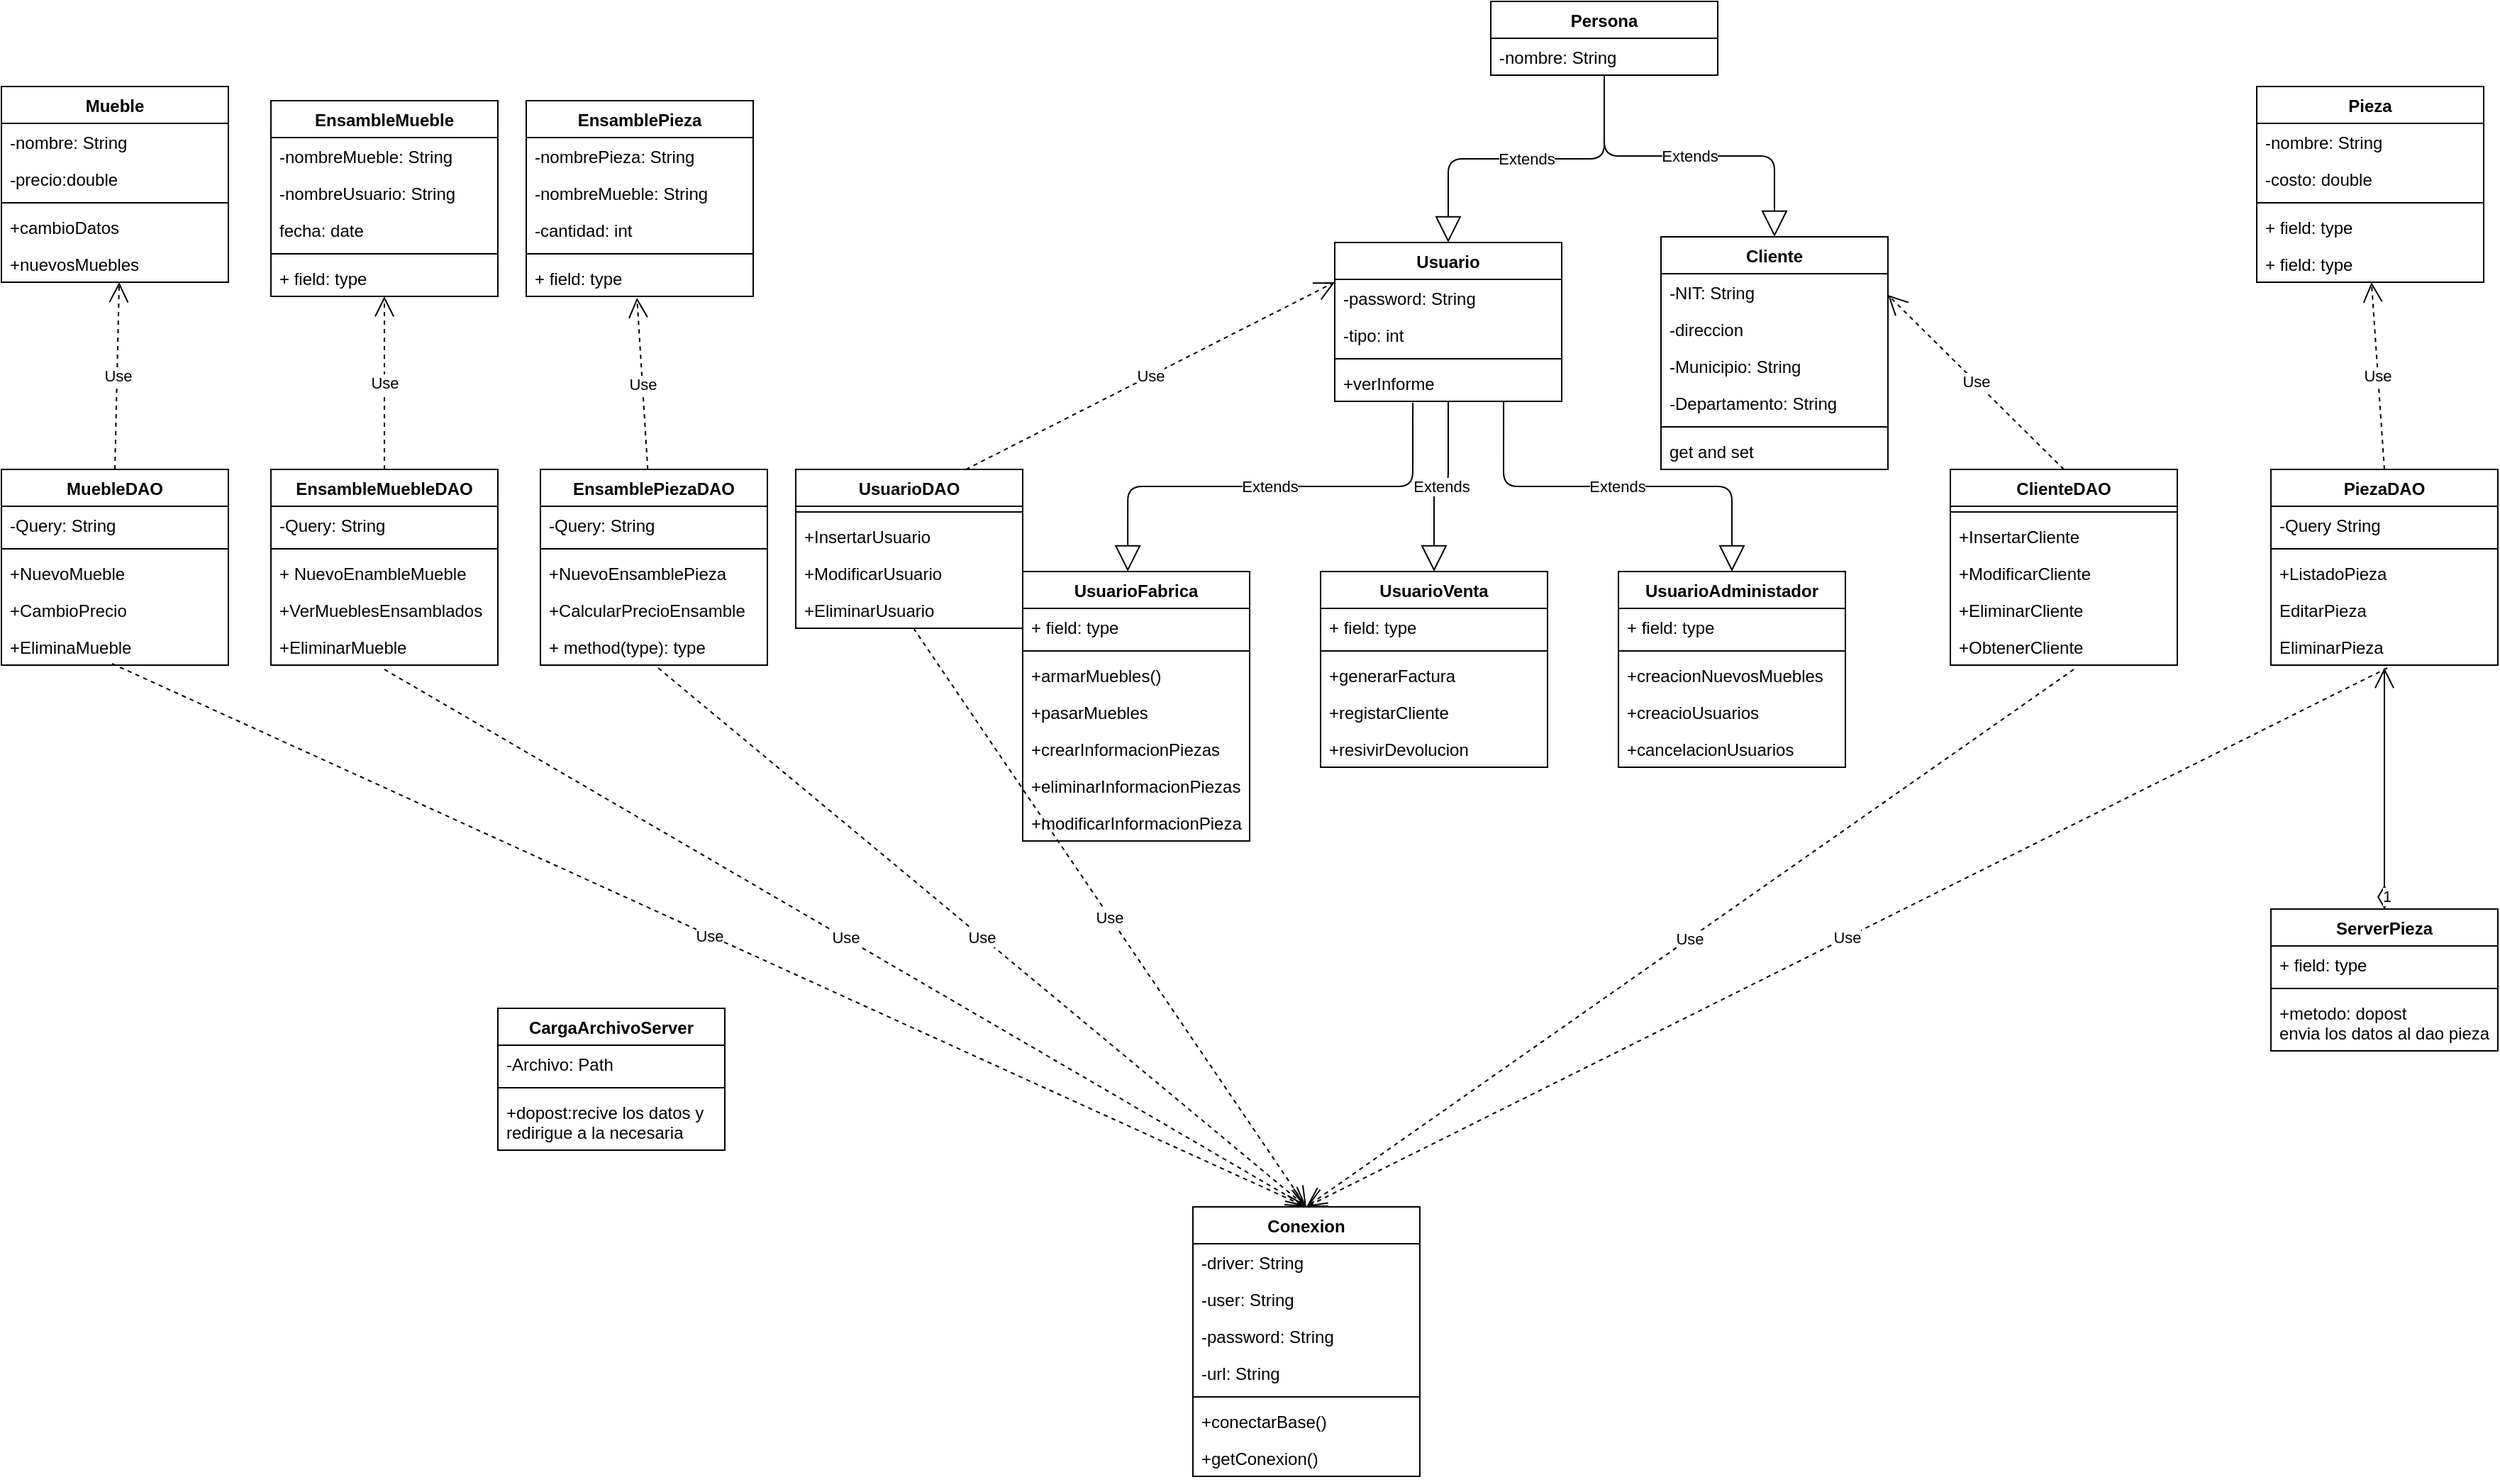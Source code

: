 <mxfile version="13.0.3" type="device"><diagram id="C5RBs43oDa-KdzZeNtuy" name="Page-1"><mxGraphModel dx="1036" dy="513" grid="1" gridSize="10" guides="1" tooltips="1" connect="1" arrows="1" fold="1" page="1" pageScale="1" pageWidth="827" pageHeight="1169" math="0" shadow="0"><root><mxCell id="WIyWlLk6GJQsqaUBKTNV-0"/><mxCell id="WIyWlLk6GJQsqaUBKTNV-1" parent="WIyWlLk6GJQsqaUBKTNV-0"/><mxCell id="KY036yBcIMVqXq4b4mm_-31" value="Extends" style="endArrow=block;endSize=16;endFill=0;html=1;exitX=0.344;exitY=1.038;exitDx=0;exitDy=0;exitPerimeter=0;entryX=0.463;entryY=0;entryDx=0;entryDy=0;entryPerimeter=0;edgeStyle=orthogonalEdgeStyle;" parent="WIyWlLk6GJQsqaUBKTNV-1" source="KY036yBcIMVqXq4b4mm_-18" target="KY036yBcIMVqXq4b4mm_-19" edge="1"><mxGeometry width="160" relative="1" as="geometry"><mxPoint x="860" y="362" as="sourcePoint"/><mxPoint x="960" y="402" as="targetPoint"/></mxGeometry></mxCell><mxCell id="KY036yBcIMVqXq4b4mm_-32" value="Extends" style="endArrow=block;endSize=16;endFill=0;html=1;exitX=0.5;exitY=1;exitDx=0;exitDy=0;exitPerimeter=0;entryX=0.5;entryY=0;entryDx=0;entryDy=0;edgeStyle=orthogonalEdgeStyle;" parent="WIyWlLk6GJQsqaUBKTNV-1" source="KY036yBcIMVqXq4b4mm_-18" target="KY036yBcIMVqXq4b4mm_-23" edge="1"><mxGeometry width="160" relative="1" as="geometry"><mxPoint x="1105.04" y="380.988" as="sourcePoint"/><mxPoint x="924.08" y="452" as="targetPoint"/></mxGeometry></mxCell><mxCell id="KY036yBcIMVqXq4b4mm_-33" value="Extends" style="endArrow=block;endSize=16;endFill=0;html=1;entryX=0.5;entryY=0;entryDx=0;entryDy=0;edgeStyle=orthogonalEdgeStyle;exitX=0.744;exitY=1;exitDx=0;exitDy=0;exitPerimeter=0;" parent="WIyWlLk6GJQsqaUBKTNV-1" source="KY036yBcIMVqXq4b4mm_-18" target="KY036yBcIMVqXq4b4mm_-27" edge="1"><mxGeometry width="160" relative="1" as="geometry"><mxPoint x="1115.04" y="390.988" as="sourcePoint"/><mxPoint x="934.08" y="462" as="targetPoint"/></mxGeometry></mxCell><mxCell id="KY036yBcIMVqXq4b4mm_-54" value="Extends" style="endArrow=block;endSize=16;endFill=0;html=1;entryX=0.5;entryY=0;entryDx=0;entryDy=0;edgeStyle=orthogonalEdgeStyle;exitX=0.5;exitY=1;exitDx=0;exitDy=0;" parent="WIyWlLk6GJQsqaUBKTNV-1" source="KY036yBcIMVqXq4b4mm_-44" target="KY036yBcIMVqXq4b4mm_-12" edge="1"><mxGeometry width="160" relative="1" as="geometry"><mxPoint x="1190" y="123" as="sourcePoint"/><mxPoint x="1034.52" y="302" as="targetPoint"/></mxGeometry></mxCell><mxCell id="KY036yBcIMVqXq4b4mm_-56" value="Extends" style="endArrow=block;endSize=16;endFill=0;html=1;exitX=0.5;exitY=1;exitDx=0;exitDy=0;entryX=0.5;entryY=0;entryDx=0;entryDy=0;edgeStyle=orthogonalEdgeStyle;" parent="WIyWlLk6GJQsqaUBKTNV-1" source="KY036yBcIMVqXq4b4mm_-44" target="KY036yBcIMVqXq4b4mm_-49" edge="1"><mxGeometry width="160" relative="1" as="geometry"><mxPoint x="1233.04" y="122" as="sourcePoint"/><mxPoint x="1140" y="242" as="targetPoint"/></mxGeometry></mxCell><mxCell id="KY036yBcIMVqXq4b4mm_-19" value="UsuarioFabrica" style="swimlane;fontStyle=1;align=center;verticalAlign=top;childLayout=stackLayout;horizontal=1;startSize=26;horizontalStack=0;resizeParent=1;resizeParentMax=0;resizeLast=0;collapsible=1;marginBottom=0;" parent="WIyWlLk6GJQsqaUBKTNV-1" vertex="1"><mxGeometry x="840" y="442" width="160" height="190" as="geometry"/></mxCell><mxCell id="KY036yBcIMVqXq4b4mm_-20" value="+ field: type" style="text;strokeColor=none;fillColor=none;align=left;verticalAlign=top;spacingLeft=4;spacingRight=4;overflow=hidden;rotatable=0;points=[[0,0.5],[1,0.5]];portConstraint=eastwest;" parent="KY036yBcIMVqXq4b4mm_-19" vertex="1"><mxGeometry y="26" width="160" height="26" as="geometry"/></mxCell><mxCell id="KY036yBcIMVqXq4b4mm_-21" value="" style="line;strokeWidth=1;fillColor=none;align=left;verticalAlign=middle;spacingTop=-1;spacingLeft=3;spacingRight=3;rotatable=0;labelPosition=right;points=[];portConstraint=eastwest;" parent="KY036yBcIMVqXq4b4mm_-19" vertex="1"><mxGeometry y="52" width="160" height="8" as="geometry"/></mxCell><mxCell id="KY036yBcIMVqXq4b4mm_-22" value="+armarMuebles()" style="text;strokeColor=none;fillColor=none;align=left;verticalAlign=top;spacingLeft=4;spacingRight=4;overflow=hidden;rotatable=0;points=[[0,0.5],[1,0.5]];portConstraint=eastwest;" parent="KY036yBcIMVqXq4b4mm_-19" vertex="1"><mxGeometry y="60" width="160" height="26" as="geometry"/></mxCell><mxCell id="KY036yBcIMVqXq4b4mm_-41" value="+pasarMuebles" style="text;strokeColor=none;fillColor=none;align=left;verticalAlign=top;spacingLeft=4;spacingRight=4;overflow=hidden;rotatable=0;points=[[0,0.5],[1,0.5]];portConstraint=eastwest;" parent="KY036yBcIMVqXq4b4mm_-19" vertex="1"><mxGeometry y="86" width="160" height="26" as="geometry"/></mxCell><mxCell id="KY036yBcIMVqXq4b4mm_-57" value="+crearInformacionPiezas" style="text;strokeColor=none;fillColor=none;align=left;verticalAlign=top;spacingLeft=4;spacingRight=4;overflow=hidden;rotatable=0;points=[[0,0.5],[1,0.5]];portConstraint=eastwest;" parent="KY036yBcIMVqXq4b4mm_-19" vertex="1"><mxGeometry y="112" width="160" height="26" as="geometry"/></mxCell><mxCell id="KY036yBcIMVqXq4b4mm_-58" value="+eliminarInformacionPiezas" style="text;strokeColor=none;fillColor=none;align=left;verticalAlign=top;spacingLeft=4;spacingRight=4;overflow=hidden;rotatable=0;points=[[0,0.5],[1,0.5]];portConstraint=eastwest;" parent="KY036yBcIMVqXq4b4mm_-19" vertex="1"><mxGeometry y="138" width="160" height="26" as="geometry"/></mxCell><mxCell id="KY036yBcIMVqXq4b4mm_-59" value="+modificarInformacionPiezas" style="text;strokeColor=none;fillColor=none;align=left;verticalAlign=top;spacingLeft=4;spacingRight=4;overflow=hidden;rotatable=0;points=[[0,0.5],[1,0.5]];portConstraint=eastwest;" parent="KY036yBcIMVqXq4b4mm_-19" vertex="1"><mxGeometry y="164" width="160" height="26" as="geometry"/></mxCell><mxCell id="KY036yBcIMVqXq4b4mm_-23" value="UsuarioVenta" style="swimlane;fontStyle=1;align=center;verticalAlign=top;childLayout=stackLayout;horizontal=1;startSize=26;horizontalStack=0;resizeParent=1;resizeParentMax=0;resizeLast=0;collapsible=1;marginBottom=0;" parent="WIyWlLk6GJQsqaUBKTNV-1" vertex="1"><mxGeometry x="1050" y="442" width="160" height="138" as="geometry"/></mxCell><mxCell id="KY036yBcIMVqXq4b4mm_-24" value="+ field: type" style="text;strokeColor=none;fillColor=none;align=left;verticalAlign=top;spacingLeft=4;spacingRight=4;overflow=hidden;rotatable=0;points=[[0,0.5],[1,0.5]];portConstraint=eastwest;" parent="KY036yBcIMVqXq4b4mm_-23" vertex="1"><mxGeometry y="26" width="160" height="26" as="geometry"/></mxCell><mxCell id="KY036yBcIMVqXq4b4mm_-25" value="" style="line;strokeWidth=1;fillColor=none;align=left;verticalAlign=middle;spacingTop=-1;spacingLeft=3;spacingRight=3;rotatable=0;labelPosition=right;points=[];portConstraint=eastwest;" parent="KY036yBcIMVqXq4b4mm_-23" vertex="1"><mxGeometry y="52" width="160" height="8" as="geometry"/></mxCell><mxCell id="KY036yBcIMVqXq4b4mm_-26" value="+generarFactura" style="text;strokeColor=none;fillColor=none;align=left;verticalAlign=top;spacingLeft=4;spacingRight=4;overflow=hidden;rotatable=0;points=[[0,0.5],[1,0.5]];portConstraint=eastwest;" parent="KY036yBcIMVqXq4b4mm_-23" vertex="1"><mxGeometry y="60" width="160" height="26" as="geometry"/></mxCell><mxCell id="KY036yBcIMVqXq4b4mm_-42" value="+registarCliente" style="text;strokeColor=none;fillColor=none;align=left;verticalAlign=top;spacingLeft=4;spacingRight=4;overflow=hidden;rotatable=0;points=[[0,0.5],[1,0.5]];portConstraint=eastwest;" parent="KY036yBcIMVqXq4b4mm_-23" vertex="1"><mxGeometry y="86" width="160" height="26" as="geometry"/></mxCell><mxCell id="KY036yBcIMVqXq4b4mm_-43" value="+resivirDevolucion" style="text;strokeColor=none;fillColor=none;align=left;verticalAlign=top;spacingLeft=4;spacingRight=4;overflow=hidden;rotatable=0;points=[[0,0.5],[1,0.5]];portConstraint=eastwest;" parent="KY036yBcIMVqXq4b4mm_-23" vertex="1"><mxGeometry y="112" width="160" height="26" as="geometry"/></mxCell><mxCell id="KY036yBcIMVqXq4b4mm_-27" value="UsuarioAdministador" style="swimlane;fontStyle=1;align=center;verticalAlign=top;childLayout=stackLayout;horizontal=1;startSize=26;horizontalStack=0;resizeParent=1;resizeParentMax=0;resizeLast=0;collapsible=1;marginBottom=0;" parent="WIyWlLk6GJQsqaUBKTNV-1" vertex="1"><mxGeometry x="1260" y="442" width="160" height="138" as="geometry"/></mxCell><mxCell id="KY036yBcIMVqXq4b4mm_-28" value="+ field: type" style="text;strokeColor=none;fillColor=none;align=left;verticalAlign=top;spacingLeft=4;spacingRight=4;overflow=hidden;rotatable=0;points=[[0,0.5],[1,0.5]];portConstraint=eastwest;" parent="KY036yBcIMVqXq4b4mm_-27" vertex="1"><mxGeometry y="26" width="160" height="26" as="geometry"/></mxCell><mxCell id="KY036yBcIMVqXq4b4mm_-29" value="" style="line;strokeWidth=1;fillColor=none;align=left;verticalAlign=middle;spacingTop=-1;spacingLeft=3;spacingRight=3;rotatable=0;labelPosition=right;points=[];portConstraint=eastwest;" parent="KY036yBcIMVqXq4b4mm_-27" vertex="1"><mxGeometry y="52" width="160" height="8" as="geometry"/></mxCell><mxCell id="KY036yBcIMVqXq4b4mm_-30" value="+creacionNuevosMuebles" style="text;strokeColor=none;fillColor=none;align=left;verticalAlign=top;spacingLeft=4;spacingRight=4;overflow=hidden;rotatable=0;points=[[0,0.5],[1,0.5]];portConstraint=eastwest;" parent="KY036yBcIMVqXq4b4mm_-27" vertex="1"><mxGeometry y="60" width="160" height="26" as="geometry"/></mxCell><mxCell id="KY036yBcIMVqXq4b4mm_-61" value="+creacioUsuarios" style="text;strokeColor=none;fillColor=none;align=left;verticalAlign=top;spacingLeft=4;spacingRight=4;overflow=hidden;rotatable=0;points=[[0,0.5],[1,0.5]];portConstraint=eastwest;" parent="KY036yBcIMVqXq4b4mm_-27" vertex="1"><mxGeometry y="86" width="160" height="26" as="geometry"/></mxCell><mxCell id="KY036yBcIMVqXq4b4mm_-62" value="+cancelacionUsuarios" style="text;strokeColor=none;fillColor=none;align=left;verticalAlign=top;spacingLeft=4;spacingRight=4;overflow=hidden;rotatable=0;points=[[0,0.5],[1,0.5]];portConstraint=eastwest;" parent="KY036yBcIMVqXq4b4mm_-27" vertex="1"><mxGeometry y="112" width="160" height="26" as="geometry"/></mxCell><mxCell id="KY036yBcIMVqXq4b4mm_-44" value="Persona" style="swimlane;fontStyle=1;align=center;verticalAlign=top;childLayout=stackLayout;horizontal=1;startSize=26;horizontalStack=0;resizeParent=1;resizeParentMax=0;resizeLast=0;collapsible=1;marginBottom=0;" parent="WIyWlLk6GJQsqaUBKTNV-1" vertex="1"><mxGeometry x="1170" y="40" width="160" height="52" as="geometry"/></mxCell><mxCell id="KY036yBcIMVqXq4b4mm_-45" value="-nombre: String" style="text;strokeColor=none;fillColor=none;align=left;verticalAlign=top;spacingLeft=4;spacingRight=4;overflow=hidden;rotatable=0;points=[[0,0.5],[1,0.5]];portConstraint=eastwest;" parent="KY036yBcIMVqXq4b4mm_-44" vertex="1"><mxGeometry y="26" width="160" height="26" as="geometry"/></mxCell><mxCell id="LrFV_7nvAxA-g4jiQWTd-6" value="Use" style="endArrow=open;endSize=12;dashed=1;html=1;exitX=0.75;exitY=0;exitDx=0;exitDy=0;entryX=0;entryY=0.25;entryDx=0;entryDy=0;" parent="WIyWlLk6GJQsqaUBKTNV-1" source="LrFV_7nvAxA-g4jiQWTd-0" target="KY036yBcIMVqXq4b4mm_-12" edge="1"><mxGeometry width="160" relative="1" as="geometry"><mxPoint x="760" y="370" as="sourcePoint"/><mxPoint x="920" y="370" as="targetPoint"/></mxGeometry></mxCell><mxCell id="LrFV_7nvAxA-g4jiQWTd-16" value="Use" style="endArrow=open;endSize=12;dashed=1;html=1;exitX=0.5;exitY=0;exitDx=0;exitDy=0;entryX=1;entryY=0.25;entryDx=0;entryDy=0;" parent="WIyWlLk6GJQsqaUBKTNV-1" source="LrFV_7nvAxA-g4jiQWTd-11" target="KY036yBcIMVqXq4b4mm_-49" edge="1"><mxGeometry width="160" relative="1" as="geometry"><mxPoint x="820" y="320" as="sourcePoint"/><mxPoint x="1060" y="270" as="targetPoint"/></mxGeometry></mxCell><mxCell id="KC_mSilhaXqr9SJmocdY-0" value="EnsamblePieza" style="swimlane;fontStyle=1;align=center;verticalAlign=top;childLayout=stackLayout;horizontal=1;startSize=26;horizontalStack=0;resizeParent=1;resizeParentMax=0;resizeLast=0;collapsible=1;marginBottom=0;" parent="WIyWlLk6GJQsqaUBKTNV-1" vertex="1"><mxGeometry x="490" y="110" width="160" height="138" as="geometry"/></mxCell><mxCell id="KC_mSilhaXqr9SJmocdY-1" value="-nombrePieza: String" style="text;strokeColor=none;fillColor=none;align=left;verticalAlign=top;spacingLeft=4;spacingRight=4;overflow=hidden;rotatable=0;points=[[0,0.5],[1,0.5]];portConstraint=eastwest;" parent="KC_mSilhaXqr9SJmocdY-0" vertex="1"><mxGeometry y="26" width="160" height="26" as="geometry"/></mxCell><mxCell id="KC_mSilhaXqr9SJmocdY-3" value="-nombreMueble: String" style="text;strokeColor=none;fillColor=none;align=left;verticalAlign=top;spacingLeft=4;spacingRight=4;overflow=hidden;rotatable=0;points=[[0,0.5],[1,0.5]];portConstraint=eastwest;" parent="KC_mSilhaXqr9SJmocdY-0" vertex="1"><mxGeometry y="52" width="160" height="26" as="geometry"/></mxCell><mxCell id="KC_mSilhaXqr9SJmocdY-9" value="-cantidad: int" style="text;strokeColor=none;fillColor=none;align=left;verticalAlign=top;spacingLeft=4;spacingRight=4;overflow=hidden;rotatable=0;points=[[0,0.5],[1,0.5]];portConstraint=eastwest;" parent="KC_mSilhaXqr9SJmocdY-0" vertex="1"><mxGeometry y="78" width="160" height="26" as="geometry"/></mxCell><mxCell id="KC_mSilhaXqr9SJmocdY-2" value="" style="line;strokeWidth=1;fillColor=none;align=left;verticalAlign=middle;spacingTop=-1;spacingLeft=3;spacingRight=3;rotatable=0;labelPosition=right;points=[];portConstraint=eastwest;" parent="KC_mSilhaXqr9SJmocdY-0" vertex="1"><mxGeometry y="104" width="160" height="8" as="geometry"/></mxCell><mxCell id="KC_mSilhaXqr9SJmocdY-10" value="+ field: type" style="text;strokeColor=none;fillColor=none;align=left;verticalAlign=top;spacingLeft=4;spacingRight=4;overflow=hidden;rotatable=0;points=[[0,0.5],[1,0.5]];portConstraint=eastwest;" parent="KC_mSilhaXqr9SJmocdY-0" vertex="1"><mxGeometry y="112" width="160" height="26" as="geometry"/></mxCell><mxCell id="KC_mSilhaXqr9SJmocdY-5" value="EnsambleMueble" style="swimlane;fontStyle=1;align=center;verticalAlign=top;childLayout=stackLayout;horizontal=1;startSize=26;horizontalStack=0;resizeParent=1;resizeParentMax=0;resizeLast=0;collapsible=1;marginBottom=0;" parent="WIyWlLk6GJQsqaUBKTNV-1" vertex="1"><mxGeometry x="310" y="110" width="160" height="138" as="geometry"/></mxCell><mxCell id="KC_mSilhaXqr9SJmocdY-6" value="-nombreMueble: String" style="text;strokeColor=none;fillColor=none;align=left;verticalAlign=top;spacingLeft=4;spacingRight=4;overflow=hidden;rotatable=0;points=[[0,0.5],[1,0.5]];portConstraint=eastwest;" parent="KC_mSilhaXqr9SJmocdY-5" vertex="1"><mxGeometry y="26" width="160" height="26" as="geometry"/></mxCell><mxCell id="KC_mSilhaXqr9SJmocdY-8" value="-nombreUsuario: String" style="text;strokeColor=none;fillColor=none;align=left;verticalAlign=top;spacingLeft=4;spacingRight=4;overflow=hidden;rotatable=0;points=[[0,0.5],[1,0.5]];portConstraint=eastwest;" parent="KC_mSilhaXqr9SJmocdY-5" vertex="1"><mxGeometry y="52" width="160" height="26" as="geometry"/></mxCell><mxCell id="KC_mSilhaXqr9SJmocdY-11" value="fecha: date" style="text;strokeColor=none;fillColor=none;align=left;verticalAlign=top;spacingLeft=4;spacingRight=4;overflow=hidden;rotatable=0;points=[[0,0.5],[1,0.5]];portConstraint=eastwest;" parent="KC_mSilhaXqr9SJmocdY-5" vertex="1"><mxGeometry y="78" width="160" height="26" as="geometry"/></mxCell><mxCell id="KC_mSilhaXqr9SJmocdY-7" value="" style="line;strokeWidth=1;fillColor=none;align=left;verticalAlign=middle;spacingTop=-1;spacingLeft=3;spacingRight=3;rotatable=0;labelPosition=right;points=[];portConstraint=eastwest;" parent="KC_mSilhaXqr9SJmocdY-5" vertex="1"><mxGeometry y="104" width="160" height="8" as="geometry"/></mxCell><mxCell id="KC_mSilhaXqr9SJmocdY-12" value="+ field: type" style="text;strokeColor=none;fillColor=none;align=left;verticalAlign=top;spacingLeft=4;spacingRight=4;overflow=hidden;rotatable=0;points=[[0,0.5],[1,0.5]];portConstraint=eastwest;" parent="KC_mSilhaXqr9SJmocdY-5" vertex="1"><mxGeometry y="112" width="160" height="26" as="geometry"/></mxCell><mxCell id="KY036yBcIMVqXq4b4mm_-0" value="Mueble" style="swimlane;fontStyle=1;align=center;verticalAlign=top;childLayout=stackLayout;horizontal=1;startSize=26;horizontalStack=0;resizeParent=1;resizeParentMax=0;resizeLast=0;collapsible=1;marginBottom=0;" parent="WIyWlLk6GJQsqaUBKTNV-1" vertex="1"><mxGeometry x="120" y="100" width="160" height="138" as="geometry"/></mxCell><mxCell id="KY036yBcIMVqXq4b4mm_-1" value="-nombre: String&#10;" style="text;strokeColor=none;fillColor=none;align=left;verticalAlign=top;spacingLeft=4;spacingRight=4;overflow=hidden;rotatable=0;points=[[0,0.5],[1,0.5]];portConstraint=eastwest;" parent="KY036yBcIMVqXq4b4mm_-0" vertex="1"><mxGeometry y="26" width="160" height="26" as="geometry"/></mxCell><mxCell id="KY036yBcIMVqXq4b4mm_-3" value="-precio:double" style="text;strokeColor=none;fillColor=none;align=left;verticalAlign=top;spacingLeft=4;spacingRight=4;overflow=hidden;rotatable=0;points=[[0,0.5],[1,0.5]];portConstraint=eastwest;" parent="KY036yBcIMVqXq4b4mm_-0" vertex="1"><mxGeometry y="52" width="160" height="26" as="geometry"/></mxCell><mxCell id="KY036yBcIMVqXq4b4mm_-2" value="" style="line;strokeWidth=1;fillColor=none;align=left;verticalAlign=middle;spacingTop=-1;spacingLeft=3;spacingRight=3;rotatable=0;labelPosition=right;points=[];portConstraint=eastwest;" parent="KY036yBcIMVqXq4b4mm_-0" vertex="1"><mxGeometry y="78" width="160" height="8" as="geometry"/></mxCell><mxCell id="KY036yBcIMVqXq4b4mm_-8" value="+cambioDatos" style="text;strokeColor=none;fillColor=none;align=left;verticalAlign=top;spacingLeft=4;spacingRight=4;overflow=hidden;rotatable=0;points=[[0,0.5],[1,0.5]];portConstraint=eastwest;" parent="KY036yBcIMVqXq4b4mm_-0" vertex="1"><mxGeometry y="86" width="160" height="26" as="geometry"/></mxCell><mxCell id="KY036yBcIMVqXq4b4mm_-10" value="+nuevosMuebles" style="text;strokeColor=none;fillColor=none;align=left;verticalAlign=top;spacingLeft=4;spacingRight=4;overflow=hidden;rotatable=0;points=[[0,0.5],[1,0.5]];portConstraint=eastwest;" parent="KY036yBcIMVqXq4b4mm_-0" vertex="1"><mxGeometry y="112" width="160" height="26" as="geometry"/></mxCell><mxCell id="KY036yBcIMVqXq4b4mm_-49" value="Cliente" style="swimlane;fontStyle=1;align=center;verticalAlign=top;childLayout=stackLayout;horizontal=1;startSize=26;horizontalStack=0;resizeParent=1;resizeParentMax=0;resizeLast=0;collapsible=1;marginBottom=0;" parent="WIyWlLk6GJQsqaUBKTNV-1" vertex="1"><mxGeometry x="1290" y="206" width="160" height="164" as="geometry"/></mxCell><mxCell id="KY036yBcIMVqXq4b4mm_-50" value="-NIT: String" style="text;strokeColor=none;fillColor=none;align=left;verticalAlign=top;spacingLeft=4;spacingRight=4;overflow=hidden;rotatable=0;points=[[0,0.5],[1,0.5]];portConstraint=eastwest;" parent="KY036yBcIMVqXq4b4mm_-49" vertex="1"><mxGeometry y="26" width="160" height="26" as="geometry"/></mxCell><mxCell id="KY036yBcIMVqXq4b4mm_-52" value="-direccion" style="text;strokeColor=none;fillColor=none;align=left;verticalAlign=top;spacingLeft=4;spacingRight=4;overflow=hidden;rotatable=0;points=[[0,0.5],[1,0.5]];portConstraint=eastwest;" parent="KY036yBcIMVqXq4b4mm_-49" vertex="1"><mxGeometry y="52" width="160" height="26" as="geometry"/></mxCell><mxCell id="KY036yBcIMVqXq4b4mm_-60" value="-Municipio: String" style="text;strokeColor=none;fillColor=none;align=left;verticalAlign=top;spacingLeft=4;spacingRight=4;overflow=hidden;rotatable=0;points=[[0,0.5],[1,0.5]];portConstraint=eastwest;" parent="KY036yBcIMVqXq4b4mm_-49" vertex="1"><mxGeometry y="78" width="160" height="26" as="geometry"/></mxCell><mxCell id="1A0bsgV3rhzAmKpMdbc7-3" value="-Departamento: String" style="text;strokeColor=none;fillColor=none;align=left;verticalAlign=top;spacingLeft=4;spacingRight=4;overflow=hidden;rotatable=0;points=[[0,0.5],[1,0.5]];portConstraint=eastwest;" vertex="1" parent="KY036yBcIMVqXq4b4mm_-49"><mxGeometry y="104" width="160" height="26" as="geometry"/></mxCell><mxCell id="KY036yBcIMVqXq4b4mm_-51" value="" style="line;strokeWidth=1;fillColor=none;align=left;verticalAlign=middle;spacingTop=-1;spacingLeft=3;spacingRight=3;rotatable=0;labelPosition=right;points=[];portConstraint=eastwest;" parent="KY036yBcIMVqXq4b4mm_-49" vertex="1"><mxGeometry y="130" width="160" height="8" as="geometry"/></mxCell><mxCell id="1A0bsgV3rhzAmKpMdbc7-4" value="get and set" style="text;strokeColor=none;fillColor=none;align=left;verticalAlign=top;spacingLeft=4;spacingRight=4;overflow=hidden;rotatable=0;points=[[0,0.5],[1,0.5]];portConstraint=eastwest;" vertex="1" parent="KY036yBcIMVqXq4b4mm_-49"><mxGeometry y="138" width="160" height="26" as="geometry"/></mxCell><mxCell id="KY036yBcIMVqXq4b4mm_-12" value="Usuario" style="swimlane;fontStyle=1;align=center;verticalAlign=top;childLayout=stackLayout;horizontal=1;startSize=26;horizontalStack=0;resizeParent=1;resizeParentMax=0;resizeLast=0;collapsible=1;marginBottom=0;" parent="WIyWlLk6GJQsqaUBKTNV-1" vertex="1"><mxGeometry x="1060" y="210" width="160" height="112" as="geometry"/></mxCell><mxCell id="KY036yBcIMVqXq4b4mm_-15" value="-password: String" style="text;strokeColor=none;fillColor=none;align=left;verticalAlign=top;spacingLeft=4;spacingRight=4;overflow=hidden;rotatable=0;points=[[0,0.5],[1,0.5]];portConstraint=eastwest;" parent="KY036yBcIMVqXq4b4mm_-12" vertex="1"><mxGeometry y="26" width="160" height="26" as="geometry"/></mxCell><mxCell id="KY036yBcIMVqXq4b4mm_-16" value="-tipo: int" style="text;strokeColor=none;fillColor=none;align=left;verticalAlign=top;spacingLeft=4;spacingRight=4;overflow=hidden;rotatable=0;points=[[0,0.5],[1,0.5]];portConstraint=eastwest;" parent="KY036yBcIMVqXq4b4mm_-12" vertex="1"><mxGeometry y="52" width="160" height="26" as="geometry"/></mxCell><mxCell id="KY036yBcIMVqXq4b4mm_-14" value="" style="line;strokeWidth=1;fillColor=none;align=left;verticalAlign=middle;spacingTop=-1;spacingLeft=3;spacingRight=3;rotatable=0;labelPosition=right;points=[];portConstraint=eastwest;" parent="KY036yBcIMVqXq4b4mm_-12" vertex="1"><mxGeometry y="78" width="160" height="8" as="geometry"/></mxCell><mxCell id="KY036yBcIMVqXq4b4mm_-18" value="+verInforme" style="text;strokeColor=none;fillColor=none;align=left;verticalAlign=top;spacingLeft=4;spacingRight=4;overflow=hidden;rotatable=0;points=[[0,0.5],[1,0.5]];portConstraint=eastwest;" parent="KY036yBcIMVqXq4b4mm_-12" vertex="1"><mxGeometry y="86" width="160" height="26" as="geometry"/></mxCell><mxCell id="1A0bsgV3rhzAmKpMdbc7-8" value="EnsambleMuebleDAO" style="swimlane;fontStyle=1;align=center;verticalAlign=top;childLayout=stackLayout;horizontal=1;startSize=26;horizontalStack=0;resizeParent=1;resizeParentMax=0;resizeLast=0;collapsible=1;marginBottom=0;" vertex="1" parent="WIyWlLk6GJQsqaUBKTNV-1"><mxGeometry x="310" y="370" width="160" height="138" as="geometry"/></mxCell><mxCell id="1A0bsgV3rhzAmKpMdbc7-9" value="-Query: String" style="text;strokeColor=none;fillColor=none;align=left;verticalAlign=top;spacingLeft=4;spacingRight=4;overflow=hidden;rotatable=0;points=[[0,0.5],[1,0.5]];portConstraint=eastwest;" vertex="1" parent="1A0bsgV3rhzAmKpMdbc7-8"><mxGeometry y="26" width="160" height="26" as="geometry"/></mxCell><mxCell id="1A0bsgV3rhzAmKpMdbc7-10" value="" style="line;strokeWidth=1;fillColor=none;align=left;verticalAlign=middle;spacingTop=-1;spacingLeft=3;spacingRight=3;rotatable=0;labelPosition=right;points=[];portConstraint=eastwest;" vertex="1" parent="1A0bsgV3rhzAmKpMdbc7-8"><mxGeometry y="52" width="160" height="8" as="geometry"/></mxCell><mxCell id="1A0bsgV3rhzAmKpMdbc7-11" value="+ NuevoEnambleMueble" style="text;strokeColor=none;fillColor=none;align=left;verticalAlign=top;spacingLeft=4;spacingRight=4;overflow=hidden;rotatable=0;points=[[0,0.5],[1,0.5]];portConstraint=eastwest;" vertex="1" parent="1A0bsgV3rhzAmKpMdbc7-8"><mxGeometry y="60" width="160" height="26" as="geometry"/></mxCell><mxCell id="1A0bsgV3rhzAmKpMdbc7-12" value="+VerMueblesEnsamblados" style="text;strokeColor=none;fillColor=none;align=left;verticalAlign=top;spacingLeft=4;spacingRight=4;overflow=hidden;rotatable=0;points=[[0,0.5],[1,0.5]];portConstraint=eastwest;" vertex="1" parent="1A0bsgV3rhzAmKpMdbc7-8"><mxGeometry y="86" width="160" height="26" as="geometry"/></mxCell><mxCell id="1A0bsgV3rhzAmKpMdbc7-13" value="+EliminarMueble" style="text;strokeColor=none;fillColor=none;align=left;verticalAlign=top;spacingLeft=4;spacingRight=4;overflow=hidden;rotatable=0;points=[[0,0.5],[1,0.5]];portConstraint=eastwest;" vertex="1" parent="1A0bsgV3rhzAmKpMdbc7-8"><mxGeometry y="112" width="160" height="26" as="geometry"/></mxCell><mxCell id="1A0bsgV3rhzAmKpMdbc7-17" value="EnsamblePiezaDAO" style="swimlane;fontStyle=1;align=center;verticalAlign=top;childLayout=stackLayout;horizontal=1;startSize=26;horizontalStack=0;resizeParent=1;resizeParentMax=0;resizeLast=0;collapsible=1;marginBottom=0;" vertex="1" parent="WIyWlLk6GJQsqaUBKTNV-1"><mxGeometry x="500" y="370" width="160" height="138" as="geometry"/></mxCell><mxCell id="1A0bsgV3rhzAmKpMdbc7-18" value="-Query: String" style="text;strokeColor=none;fillColor=none;align=left;verticalAlign=top;spacingLeft=4;spacingRight=4;overflow=hidden;rotatable=0;points=[[0,0.5],[1,0.5]];portConstraint=eastwest;" vertex="1" parent="1A0bsgV3rhzAmKpMdbc7-17"><mxGeometry y="26" width="160" height="26" as="geometry"/></mxCell><mxCell id="1A0bsgV3rhzAmKpMdbc7-19" value="" style="line;strokeWidth=1;fillColor=none;align=left;verticalAlign=middle;spacingTop=-1;spacingLeft=3;spacingRight=3;rotatable=0;labelPosition=right;points=[];portConstraint=eastwest;" vertex="1" parent="1A0bsgV3rhzAmKpMdbc7-17"><mxGeometry y="52" width="160" height="8" as="geometry"/></mxCell><mxCell id="1A0bsgV3rhzAmKpMdbc7-20" value="+NuevoEnsamblePieza" style="text;strokeColor=none;fillColor=none;align=left;verticalAlign=top;spacingLeft=4;spacingRight=4;overflow=hidden;rotatable=0;points=[[0,0.5],[1,0.5]];portConstraint=eastwest;" vertex="1" parent="1A0bsgV3rhzAmKpMdbc7-17"><mxGeometry y="60" width="160" height="26" as="geometry"/></mxCell><mxCell id="1A0bsgV3rhzAmKpMdbc7-21" value="+CalcularPrecioEnsamble" style="text;strokeColor=none;fillColor=none;align=left;verticalAlign=top;spacingLeft=4;spacingRight=4;overflow=hidden;rotatable=0;points=[[0,0.5],[1,0.5]];portConstraint=eastwest;" vertex="1" parent="1A0bsgV3rhzAmKpMdbc7-17"><mxGeometry y="86" width="160" height="26" as="geometry"/></mxCell><mxCell id="1A0bsgV3rhzAmKpMdbc7-22" value="+ method(type): type" style="text;strokeColor=none;fillColor=none;align=left;verticalAlign=top;spacingLeft=4;spacingRight=4;overflow=hidden;rotatable=0;points=[[0,0.5],[1,0.5]];portConstraint=eastwest;" vertex="1" parent="1A0bsgV3rhzAmKpMdbc7-17"><mxGeometry y="112" width="160" height="26" as="geometry"/></mxCell><mxCell id="LrFV_7nvAxA-g4jiQWTd-25" value="MuebleDAO" style="swimlane;fontStyle=1;align=center;verticalAlign=top;childLayout=stackLayout;horizontal=1;startSize=26;horizontalStack=0;resizeParent=1;resizeParentMax=0;resizeLast=0;collapsible=1;marginBottom=0;" parent="WIyWlLk6GJQsqaUBKTNV-1" vertex="1"><mxGeometry x="120" y="370" width="160" height="138" as="geometry"/></mxCell><mxCell id="LrFV_7nvAxA-g4jiQWTd-26" value="-Query: String" style="text;strokeColor=none;fillColor=none;align=left;verticalAlign=top;spacingLeft=4;spacingRight=4;overflow=hidden;rotatable=0;points=[[0,0.5],[1,0.5]];portConstraint=eastwest;" parent="LrFV_7nvAxA-g4jiQWTd-25" vertex="1"><mxGeometry y="26" width="160" height="26" as="geometry"/></mxCell><mxCell id="LrFV_7nvAxA-g4jiQWTd-27" value="" style="line;strokeWidth=1;fillColor=none;align=left;verticalAlign=middle;spacingTop=-1;spacingLeft=3;spacingRight=3;rotatable=0;labelPosition=right;points=[];portConstraint=eastwest;" parent="LrFV_7nvAxA-g4jiQWTd-25" vertex="1"><mxGeometry y="52" width="160" height="8" as="geometry"/></mxCell><mxCell id="LrFV_7nvAxA-g4jiQWTd-28" value="+NuevoMueble" style="text;strokeColor=none;fillColor=none;align=left;verticalAlign=top;spacingLeft=4;spacingRight=4;overflow=hidden;rotatable=0;points=[[0,0.5],[1,0.5]];portConstraint=eastwest;" parent="LrFV_7nvAxA-g4jiQWTd-25" vertex="1"><mxGeometry y="60" width="160" height="26" as="geometry"/></mxCell><mxCell id="1A0bsgV3rhzAmKpMdbc7-24" value="+CambioPrecio" style="text;strokeColor=none;fillColor=none;align=left;verticalAlign=top;spacingLeft=4;spacingRight=4;overflow=hidden;rotatable=0;points=[[0,0.5],[1,0.5]];portConstraint=eastwest;" vertex="1" parent="LrFV_7nvAxA-g4jiQWTd-25"><mxGeometry y="86" width="160" height="26" as="geometry"/></mxCell><mxCell id="1A0bsgV3rhzAmKpMdbc7-25" value="+EliminaMueble" style="text;strokeColor=none;fillColor=none;align=left;verticalAlign=top;spacingLeft=4;spacingRight=4;overflow=hidden;rotatable=0;points=[[0,0.5],[1,0.5]];portConstraint=eastwest;" vertex="1" parent="LrFV_7nvAxA-g4jiQWTd-25"><mxGeometry y="112" width="160" height="26" as="geometry"/></mxCell><mxCell id="LrFV_7nvAxA-g4jiQWTd-0" value="UsuarioDAO" style="swimlane;fontStyle=1;align=center;verticalAlign=top;childLayout=stackLayout;horizontal=1;startSize=26;horizontalStack=0;resizeParent=1;resizeParentMax=0;resizeLast=0;collapsible=1;marginBottom=0;" parent="WIyWlLk6GJQsqaUBKTNV-1" vertex="1"><mxGeometry x="680" y="370" width="160" height="112" as="geometry"/></mxCell><mxCell id="LrFV_7nvAxA-g4jiQWTd-2" value="" style="line;strokeWidth=1;fillColor=none;align=left;verticalAlign=middle;spacingTop=-1;spacingLeft=3;spacingRight=3;rotatable=0;labelPosition=right;points=[];portConstraint=eastwest;" parent="LrFV_7nvAxA-g4jiQWTd-0" vertex="1"><mxGeometry y="26" width="160" height="8" as="geometry"/></mxCell><mxCell id="LrFV_7nvAxA-g4jiQWTd-3" value="+InsertarUsuario" style="text;strokeColor=none;fillColor=none;align=left;verticalAlign=top;spacingLeft=4;spacingRight=4;overflow=hidden;rotatable=0;points=[[0,0.5],[1,0.5]];portConstraint=eastwest;" parent="LrFV_7nvAxA-g4jiQWTd-0" vertex="1"><mxGeometry y="34" width="160" height="26" as="geometry"/></mxCell><mxCell id="LrFV_7nvAxA-g4jiQWTd-4" value="+ModificarUsuario" style="text;strokeColor=none;fillColor=none;align=left;verticalAlign=top;spacingLeft=4;spacingRight=4;overflow=hidden;rotatable=0;points=[[0,0.5],[1,0.5]];portConstraint=eastwest;" parent="LrFV_7nvAxA-g4jiQWTd-0" vertex="1"><mxGeometry y="60" width="160" height="26" as="geometry"/></mxCell><mxCell id="LrFV_7nvAxA-g4jiQWTd-5" value="+EliminarUsuario" style="text;strokeColor=none;fillColor=none;align=left;verticalAlign=top;spacingLeft=4;spacingRight=4;overflow=hidden;rotatable=0;points=[[0,0.5],[1,0.5]];portConstraint=eastwest;" parent="LrFV_7nvAxA-g4jiQWTd-0" vertex="1"><mxGeometry y="86" width="160" height="26" as="geometry"/></mxCell><mxCell id="KY036yBcIMVqXq4b4mm_-34" value="Pieza" style="swimlane;fontStyle=1;align=center;verticalAlign=top;childLayout=stackLayout;horizontal=1;startSize=26;horizontalStack=0;resizeParent=1;resizeParentMax=0;resizeLast=0;collapsible=1;marginBottom=0;" parent="WIyWlLk6GJQsqaUBKTNV-1" vertex="1"><mxGeometry x="1710" y="100" width="160" height="138" as="geometry"/></mxCell><mxCell id="KY036yBcIMVqXq4b4mm_-35" value="-nombre: String" style="text;strokeColor=none;fillColor=none;align=left;verticalAlign=top;spacingLeft=4;spacingRight=4;overflow=hidden;rotatable=0;points=[[0,0.5],[1,0.5]];portConstraint=eastwest;" parent="KY036yBcIMVqXq4b4mm_-34" vertex="1"><mxGeometry y="26" width="160" height="26" as="geometry"/></mxCell><mxCell id="KY036yBcIMVqXq4b4mm_-37" value="-costo: double" style="text;strokeColor=none;fillColor=none;align=left;verticalAlign=top;spacingLeft=4;spacingRight=4;overflow=hidden;rotatable=0;points=[[0,0.5],[1,0.5]];portConstraint=eastwest;" parent="KY036yBcIMVqXq4b4mm_-34" vertex="1"><mxGeometry y="52" width="160" height="26" as="geometry"/></mxCell><mxCell id="KY036yBcIMVqXq4b4mm_-36" value="" style="line;strokeWidth=1;fillColor=none;align=left;verticalAlign=middle;spacingTop=-1;spacingLeft=3;spacingRight=3;rotatable=0;labelPosition=right;points=[];portConstraint=eastwest;" parent="KY036yBcIMVqXq4b4mm_-34" vertex="1"><mxGeometry y="78" width="160" height="8" as="geometry"/></mxCell><mxCell id="KY036yBcIMVqXq4b4mm_-38" value="+ field: type" style="text;strokeColor=none;fillColor=none;align=left;verticalAlign=top;spacingLeft=4;spacingRight=4;overflow=hidden;rotatable=0;points=[[0,0.5],[1,0.5]];portConstraint=eastwest;" parent="KY036yBcIMVqXq4b4mm_-34" vertex="1"><mxGeometry y="86" width="160" height="26" as="geometry"/></mxCell><mxCell id="KY036yBcIMVqXq4b4mm_-39" value="+ field: type" style="text;strokeColor=none;fillColor=none;align=left;verticalAlign=top;spacingLeft=4;spacingRight=4;overflow=hidden;rotatable=0;points=[[0,0.5],[1,0.5]];portConstraint=eastwest;" parent="KY036yBcIMVqXq4b4mm_-34" vertex="1"><mxGeometry y="112" width="160" height="26" as="geometry"/></mxCell><mxCell id="1A0bsgV3rhzAmKpMdbc7-27" value="PiezaDAO" style="swimlane;fontStyle=1;align=center;verticalAlign=top;childLayout=stackLayout;horizontal=1;startSize=26;horizontalStack=0;resizeParent=1;resizeParentMax=0;resizeLast=0;collapsible=1;marginBottom=0;" vertex="1" parent="WIyWlLk6GJQsqaUBKTNV-1"><mxGeometry x="1720" y="370" width="160" height="138" as="geometry"/></mxCell><mxCell id="1A0bsgV3rhzAmKpMdbc7-28" value="-Query String" style="text;strokeColor=none;fillColor=none;align=left;verticalAlign=top;spacingLeft=4;spacingRight=4;overflow=hidden;rotatable=0;points=[[0,0.5],[1,0.5]];portConstraint=eastwest;" vertex="1" parent="1A0bsgV3rhzAmKpMdbc7-27"><mxGeometry y="26" width="160" height="26" as="geometry"/></mxCell><mxCell id="1A0bsgV3rhzAmKpMdbc7-29" value="" style="line;strokeWidth=1;fillColor=none;align=left;verticalAlign=middle;spacingTop=-1;spacingLeft=3;spacingRight=3;rotatable=0;labelPosition=right;points=[];portConstraint=eastwest;" vertex="1" parent="1A0bsgV3rhzAmKpMdbc7-27"><mxGeometry y="52" width="160" height="8" as="geometry"/></mxCell><mxCell id="1A0bsgV3rhzAmKpMdbc7-30" value="+ListadoPieza" style="text;strokeColor=none;fillColor=none;align=left;verticalAlign=top;spacingLeft=4;spacingRight=4;overflow=hidden;rotatable=0;points=[[0,0.5],[1,0.5]];portConstraint=eastwest;" vertex="1" parent="1A0bsgV3rhzAmKpMdbc7-27"><mxGeometry y="60" width="160" height="26" as="geometry"/></mxCell><mxCell id="1A0bsgV3rhzAmKpMdbc7-31" value="EditarPieza" style="text;strokeColor=none;fillColor=none;align=left;verticalAlign=top;spacingLeft=4;spacingRight=4;overflow=hidden;rotatable=0;points=[[0,0.5],[1,0.5]];portConstraint=eastwest;" vertex="1" parent="1A0bsgV3rhzAmKpMdbc7-27"><mxGeometry y="86" width="160" height="26" as="geometry"/></mxCell><mxCell id="1A0bsgV3rhzAmKpMdbc7-32" value="EliminarPieza" style="text;strokeColor=none;fillColor=none;align=left;verticalAlign=top;spacingLeft=4;spacingRight=4;overflow=hidden;rotatable=0;points=[[0,0.5],[1,0.5]];portConstraint=eastwest;" vertex="1" parent="1A0bsgV3rhzAmKpMdbc7-27"><mxGeometry y="112" width="160" height="26" as="geometry"/></mxCell><mxCell id="1A0bsgV3rhzAmKpMdbc7-16" value="Use" style="endArrow=open;endSize=12;dashed=1;html=1;exitX=0.5;exitY=0;exitDx=0;exitDy=0;" edge="1" parent="WIyWlLk6GJQsqaUBKTNV-1" source="1A0bsgV3rhzAmKpMdbc7-8" target="KC_mSilhaXqr9SJmocdY-12"><mxGeometry width="160" relative="1" as="geometry"><mxPoint x="420" y="280" as="sourcePoint"/><mxPoint x="580" y="280" as="targetPoint"/></mxGeometry></mxCell><mxCell id="1A0bsgV3rhzAmKpMdbc7-23" value="Use" style="endArrow=open;endSize=12;dashed=1;html=1;entryX=0.488;entryY=1.038;entryDx=0;entryDy=0;entryPerimeter=0;" edge="1" parent="WIyWlLk6GJQsqaUBKTNV-1" source="1A0bsgV3rhzAmKpMdbc7-17" target="KC_mSilhaXqr9SJmocdY-10"><mxGeometry width="160" relative="1" as="geometry"><mxPoint x="400" y="380" as="sourcePoint"/><mxPoint x="400" y="258" as="targetPoint"/></mxGeometry></mxCell><mxCell id="1A0bsgV3rhzAmKpMdbc7-26" value="Use" style="endArrow=open;endSize=12;dashed=1;html=1;exitX=0.5;exitY=0;exitDx=0;exitDy=0;entryX=0.519;entryY=1;entryDx=0;entryDy=0;entryPerimeter=0;" edge="1" parent="WIyWlLk6GJQsqaUBKTNV-1" source="LrFV_7nvAxA-g4jiQWTd-25" target="KY036yBcIMVqXq4b4mm_-10"><mxGeometry width="160" relative="1" as="geometry"><mxPoint x="230" y="440" as="sourcePoint"/><mxPoint x="390" y="440" as="targetPoint"/></mxGeometry></mxCell><mxCell id="1A0bsgV3rhzAmKpMdbc7-33" value="Use" style="endArrow=open;endSize=12;dashed=1;html=1;exitX=0.5;exitY=0;exitDx=0;exitDy=0;" edge="1" parent="WIyWlLk6GJQsqaUBKTNV-1" source="1A0bsgV3rhzAmKpMdbc7-27" target="KY036yBcIMVqXq4b4mm_-39"><mxGeometry width="160" relative="1" as="geometry"><mxPoint x="1680" y="260" as="sourcePoint"/><mxPoint x="1840" y="260" as="targetPoint"/></mxGeometry></mxCell><mxCell id="LrFV_7nvAxA-g4jiQWTd-11" value="ClienteDAO" style="swimlane;fontStyle=1;align=center;verticalAlign=top;childLayout=stackLayout;horizontal=1;startSize=26;horizontalStack=0;resizeParent=1;resizeParentMax=0;resizeLast=0;collapsible=1;marginBottom=0;" parent="WIyWlLk6GJQsqaUBKTNV-1" vertex="1"><mxGeometry x="1494" y="370" width="160" height="138" as="geometry"/></mxCell><mxCell id="LrFV_7nvAxA-g4jiQWTd-12" value="" style="line;strokeWidth=1;fillColor=none;align=left;verticalAlign=middle;spacingTop=-1;spacingLeft=3;spacingRight=3;rotatable=0;labelPosition=right;points=[];portConstraint=eastwest;" parent="LrFV_7nvAxA-g4jiQWTd-11" vertex="1"><mxGeometry y="26" width="160" height="8" as="geometry"/></mxCell><mxCell id="LrFV_7nvAxA-g4jiQWTd-13" value="+InsertarCliente" style="text;strokeColor=none;fillColor=none;align=left;verticalAlign=top;spacingLeft=4;spacingRight=4;overflow=hidden;rotatable=0;points=[[0,0.5],[1,0.5]];portConstraint=eastwest;" parent="LrFV_7nvAxA-g4jiQWTd-11" vertex="1"><mxGeometry y="34" width="160" height="26" as="geometry"/></mxCell><mxCell id="LrFV_7nvAxA-g4jiQWTd-14" value="+ModificarCliente" style="text;strokeColor=none;fillColor=none;align=left;verticalAlign=top;spacingLeft=4;spacingRight=4;overflow=hidden;rotatable=0;points=[[0,0.5],[1,0.5]];portConstraint=eastwest;" parent="LrFV_7nvAxA-g4jiQWTd-11" vertex="1"><mxGeometry y="60" width="160" height="26" as="geometry"/></mxCell><mxCell id="LrFV_7nvAxA-g4jiQWTd-15" value="+EliminarCliente" style="text;strokeColor=none;fillColor=none;align=left;verticalAlign=top;spacingLeft=4;spacingRight=4;overflow=hidden;rotatable=0;points=[[0,0.5],[1,0.5]];portConstraint=eastwest;" parent="LrFV_7nvAxA-g4jiQWTd-11" vertex="1"><mxGeometry y="86" width="160" height="26" as="geometry"/></mxCell><mxCell id="1A0bsgV3rhzAmKpMdbc7-6" value="+ObtenerCliente" style="text;strokeColor=none;fillColor=none;align=left;verticalAlign=top;spacingLeft=4;spacingRight=4;overflow=hidden;rotatable=0;points=[[0,0.5],[1,0.5]];portConstraint=eastwest;" vertex="1" parent="LrFV_7nvAxA-g4jiQWTd-11"><mxGeometry y="112" width="160" height="26" as="geometry"/></mxCell><mxCell id="1A0bsgV3rhzAmKpMdbc7-38" value="Use" style="endArrow=open;endSize=12;dashed=1;html=1;entryX=0.5;entryY=0;entryDx=0;entryDy=0;exitX=0.488;exitY=0.962;exitDx=0;exitDy=0;exitPerimeter=0;" edge="1" parent="WIyWlLk6GJQsqaUBKTNV-1" source="1A0bsgV3rhzAmKpMdbc7-25" target="LrFV_7nvAxA-g4jiQWTd-17"><mxGeometry width="160" relative="1" as="geometry"><mxPoint x="520" y="580" as="sourcePoint"/><mxPoint x="680" y="580" as="targetPoint"/></mxGeometry></mxCell><mxCell id="LrFV_7nvAxA-g4jiQWTd-17" value="Conexion" style="swimlane;fontStyle=1;align=center;verticalAlign=top;childLayout=stackLayout;horizontal=1;startSize=26;horizontalStack=0;resizeParent=1;resizeParentMax=0;resizeLast=0;collapsible=1;marginBottom=0;" parent="WIyWlLk6GJQsqaUBKTNV-1" vertex="1"><mxGeometry x="960" y="890" width="160" height="190" as="geometry"/></mxCell><mxCell id="LrFV_7nvAxA-g4jiQWTd-18" value="-driver: String" style="text;strokeColor=none;fillColor=none;align=left;verticalAlign=top;spacingLeft=4;spacingRight=4;overflow=hidden;rotatable=0;points=[[0,0.5],[1,0.5]];portConstraint=eastwest;" parent="LrFV_7nvAxA-g4jiQWTd-17" vertex="1"><mxGeometry y="26" width="160" height="26" as="geometry"/></mxCell><mxCell id="LrFV_7nvAxA-g4jiQWTd-20" value="-user: String" style="text;strokeColor=none;fillColor=none;align=left;verticalAlign=top;spacingLeft=4;spacingRight=4;overflow=hidden;rotatable=0;points=[[0,0.5],[1,0.5]];portConstraint=eastwest;" parent="LrFV_7nvAxA-g4jiQWTd-17" vertex="1"><mxGeometry y="52" width="160" height="26" as="geometry"/></mxCell><mxCell id="LrFV_7nvAxA-g4jiQWTd-21" value="-password: String" style="text;strokeColor=none;fillColor=none;align=left;verticalAlign=top;spacingLeft=4;spacingRight=4;overflow=hidden;rotatable=0;points=[[0,0.5],[1,0.5]];portConstraint=eastwest;" parent="LrFV_7nvAxA-g4jiQWTd-17" vertex="1"><mxGeometry y="78" width="160" height="26" as="geometry"/></mxCell><mxCell id="LrFV_7nvAxA-g4jiQWTd-22" value="-url: String" style="text;strokeColor=none;fillColor=none;align=left;verticalAlign=top;spacingLeft=4;spacingRight=4;overflow=hidden;rotatable=0;points=[[0,0.5],[1,0.5]];portConstraint=eastwest;" parent="LrFV_7nvAxA-g4jiQWTd-17" vertex="1"><mxGeometry y="104" width="160" height="26" as="geometry"/></mxCell><mxCell id="LrFV_7nvAxA-g4jiQWTd-19" value="" style="line;strokeWidth=1;fillColor=none;align=left;verticalAlign=middle;spacingTop=-1;spacingLeft=3;spacingRight=3;rotatable=0;labelPosition=right;points=[];portConstraint=eastwest;" parent="LrFV_7nvAxA-g4jiQWTd-17" vertex="1"><mxGeometry y="130" width="160" height="8" as="geometry"/></mxCell><mxCell id="LrFV_7nvAxA-g4jiQWTd-23" value="+conectarBase()" style="text;strokeColor=none;fillColor=none;align=left;verticalAlign=top;spacingLeft=4;spacingRight=4;overflow=hidden;rotatable=0;points=[[0,0.5],[1,0.5]];portConstraint=eastwest;" parent="LrFV_7nvAxA-g4jiQWTd-17" vertex="1"><mxGeometry y="138" width="160" height="26" as="geometry"/></mxCell><mxCell id="LrFV_7nvAxA-g4jiQWTd-24" value="+getConexion()" style="text;strokeColor=none;fillColor=none;align=left;verticalAlign=top;spacingLeft=4;spacingRight=4;overflow=hidden;rotatable=0;points=[[0,0.5],[1,0.5]];portConstraint=eastwest;" parent="LrFV_7nvAxA-g4jiQWTd-17" vertex="1"><mxGeometry y="164" width="160" height="26" as="geometry"/></mxCell><mxCell id="1A0bsgV3rhzAmKpMdbc7-39" value="Use" style="endArrow=open;endSize=12;dashed=1;html=1;exitX=0.5;exitY=1.115;exitDx=0;exitDy=0;exitPerimeter=0;" edge="1" parent="WIyWlLk6GJQsqaUBKTNV-1" source="1A0bsgV3rhzAmKpMdbc7-13"><mxGeometry width="160" relative="1" as="geometry"><mxPoint x="208.08" y="517.012" as="sourcePoint"/><mxPoint x="1040" y="890" as="targetPoint"/></mxGeometry></mxCell><mxCell id="1A0bsgV3rhzAmKpMdbc7-40" value="Use" style="endArrow=open;endSize=12;dashed=1;html=1;entryX=0.5;entryY=0;entryDx=0;entryDy=0;exitX=0.519;exitY=1.077;exitDx=0;exitDy=0;exitPerimeter=0;" edge="1" parent="WIyWlLk6GJQsqaUBKTNV-1" source="1A0bsgV3rhzAmKpMdbc7-22" target="LrFV_7nvAxA-g4jiQWTd-17"><mxGeometry width="160" relative="1" as="geometry"><mxPoint x="218.08" y="527.012" as="sourcePoint"/><mxPoint x="1060" y="910" as="targetPoint"/></mxGeometry></mxCell><mxCell id="1A0bsgV3rhzAmKpMdbc7-41" value="Use" style="endArrow=open;endSize=12;dashed=1;html=1;exitX=0.519;exitY=1;exitDx=0;exitDy=0;exitPerimeter=0;" edge="1" parent="WIyWlLk6GJQsqaUBKTNV-1" source="LrFV_7nvAxA-g4jiQWTd-5"><mxGeometry width="160" relative="1" as="geometry"><mxPoint x="593.04" y="520.002" as="sourcePoint"/><mxPoint x="1040" y="890" as="targetPoint"/></mxGeometry></mxCell><mxCell id="1A0bsgV3rhzAmKpMdbc7-42" value="Use" style="endArrow=open;endSize=12;dashed=1;html=1;exitX=0.544;exitY=1.115;exitDx=0;exitDy=0;exitPerimeter=0;" edge="1" parent="WIyWlLk6GJQsqaUBKTNV-1" source="1A0bsgV3rhzAmKpMdbc7-6"><mxGeometry width="160" relative="1" as="geometry"><mxPoint x="773.04" y="492" as="sourcePoint"/><mxPoint x="1040" y="890" as="targetPoint"/></mxGeometry></mxCell><mxCell id="1A0bsgV3rhzAmKpMdbc7-43" value="Use" style="endArrow=open;endSize=12;dashed=1;html=1;exitX=0.513;exitY=1.077;exitDx=0;exitDy=0;exitPerimeter=0;entryX=0.5;entryY=0;entryDx=0;entryDy=0;" edge="1" parent="WIyWlLk6GJQsqaUBKTNV-1" source="1A0bsgV3rhzAmKpMdbc7-32" target="LrFV_7nvAxA-g4jiQWTd-17"><mxGeometry width="160" relative="1" as="geometry"><mxPoint x="1591.04" y="520.99" as="sourcePoint"/><mxPoint x="1050" y="900" as="targetPoint"/></mxGeometry></mxCell><mxCell id="1A0bsgV3rhzAmKpMdbc7-34" value="ServerPieza" style="swimlane;fontStyle=1;align=center;verticalAlign=top;childLayout=stackLayout;horizontal=1;startSize=26;horizontalStack=0;resizeParent=1;resizeParentMax=0;resizeLast=0;collapsible=1;marginBottom=0;" vertex="1" parent="WIyWlLk6GJQsqaUBKTNV-1"><mxGeometry x="1720" y="680" width="160" height="100" as="geometry"/></mxCell><mxCell id="1A0bsgV3rhzAmKpMdbc7-35" value="+ field: type" style="text;strokeColor=none;fillColor=none;align=left;verticalAlign=top;spacingLeft=4;spacingRight=4;overflow=hidden;rotatable=0;points=[[0,0.5],[1,0.5]];portConstraint=eastwest;" vertex="1" parent="1A0bsgV3rhzAmKpMdbc7-34"><mxGeometry y="26" width="160" height="26" as="geometry"/></mxCell><mxCell id="1A0bsgV3rhzAmKpMdbc7-36" value="" style="line;strokeWidth=1;fillColor=none;align=left;verticalAlign=middle;spacingTop=-1;spacingLeft=3;spacingRight=3;rotatable=0;labelPosition=right;points=[];portConstraint=eastwest;" vertex="1" parent="1A0bsgV3rhzAmKpMdbc7-34"><mxGeometry y="52" width="160" height="8" as="geometry"/></mxCell><mxCell id="1A0bsgV3rhzAmKpMdbc7-37" value="+metodo: dopost&#10;envia los datos al dao pieza" style="text;strokeColor=none;fillColor=none;align=left;verticalAlign=top;spacingLeft=4;spacingRight=4;overflow=hidden;rotatable=0;points=[[0,0.5],[1,0.5]];portConstraint=eastwest;" vertex="1" parent="1A0bsgV3rhzAmKpMdbc7-34"><mxGeometry y="60" width="160" height="40" as="geometry"/></mxCell><mxCell id="1A0bsgV3rhzAmKpMdbc7-44" value="1" style="endArrow=open;html=1;endSize=12;startArrow=diamondThin;startSize=14;startFill=0;edgeStyle=orthogonalEdgeStyle;align=left;verticalAlign=bottom;exitX=0.5;exitY=0;exitDx=0;exitDy=0;" edge="1" parent="WIyWlLk6GJQsqaUBKTNV-1" source="1A0bsgV3rhzAmKpMdbc7-34"><mxGeometry x="-1" y="3" relative="1" as="geometry"><mxPoint x="1330" y="580" as="sourcePoint"/><mxPoint x="1800" y="510" as="targetPoint"/></mxGeometry></mxCell><mxCell id="1A0bsgV3rhzAmKpMdbc7-45" value="CargaArchivoServer" style="swimlane;fontStyle=1;align=center;verticalAlign=top;childLayout=stackLayout;horizontal=1;startSize=26;horizontalStack=0;resizeParent=1;resizeParentMax=0;resizeLast=0;collapsible=1;marginBottom=0;" vertex="1" parent="WIyWlLk6GJQsqaUBKTNV-1"><mxGeometry x="470" y="750" width="160" height="100" as="geometry"/></mxCell><mxCell id="1A0bsgV3rhzAmKpMdbc7-46" value="-Archivo: Path" style="text;strokeColor=none;fillColor=none;align=left;verticalAlign=top;spacingLeft=4;spacingRight=4;overflow=hidden;rotatable=0;points=[[0,0.5],[1,0.5]];portConstraint=eastwest;" vertex="1" parent="1A0bsgV3rhzAmKpMdbc7-45"><mxGeometry y="26" width="160" height="26" as="geometry"/></mxCell><mxCell id="1A0bsgV3rhzAmKpMdbc7-47" value="" style="line;strokeWidth=1;fillColor=none;align=left;verticalAlign=middle;spacingTop=-1;spacingLeft=3;spacingRight=3;rotatable=0;labelPosition=right;points=[];portConstraint=eastwest;" vertex="1" parent="1A0bsgV3rhzAmKpMdbc7-45"><mxGeometry y="52" width="160" height="8" as="geometry"/></mxCell><mxCell id="1A0bsgV3rhzAmKpMdbc7-48" value="+dopost:recive los datos y &#10;redirigue a la necesaria" style="text;strokeColor=none;fillColor=none;align=left;verticalAlign=top;spacingLeft=4;spacingRight=4;overflow=hidden;rotatable=0;points=[[0,0.5],[1,0.5]];portConstraint=eastwest;" vertex="1" parent="1A0bsgV3rhzAmKpMdbc7-45"><mxGeometry y="60" width="160" height="40" as="geometry"/></mxCell></root></mxGraphModel></diagram></mxfile>